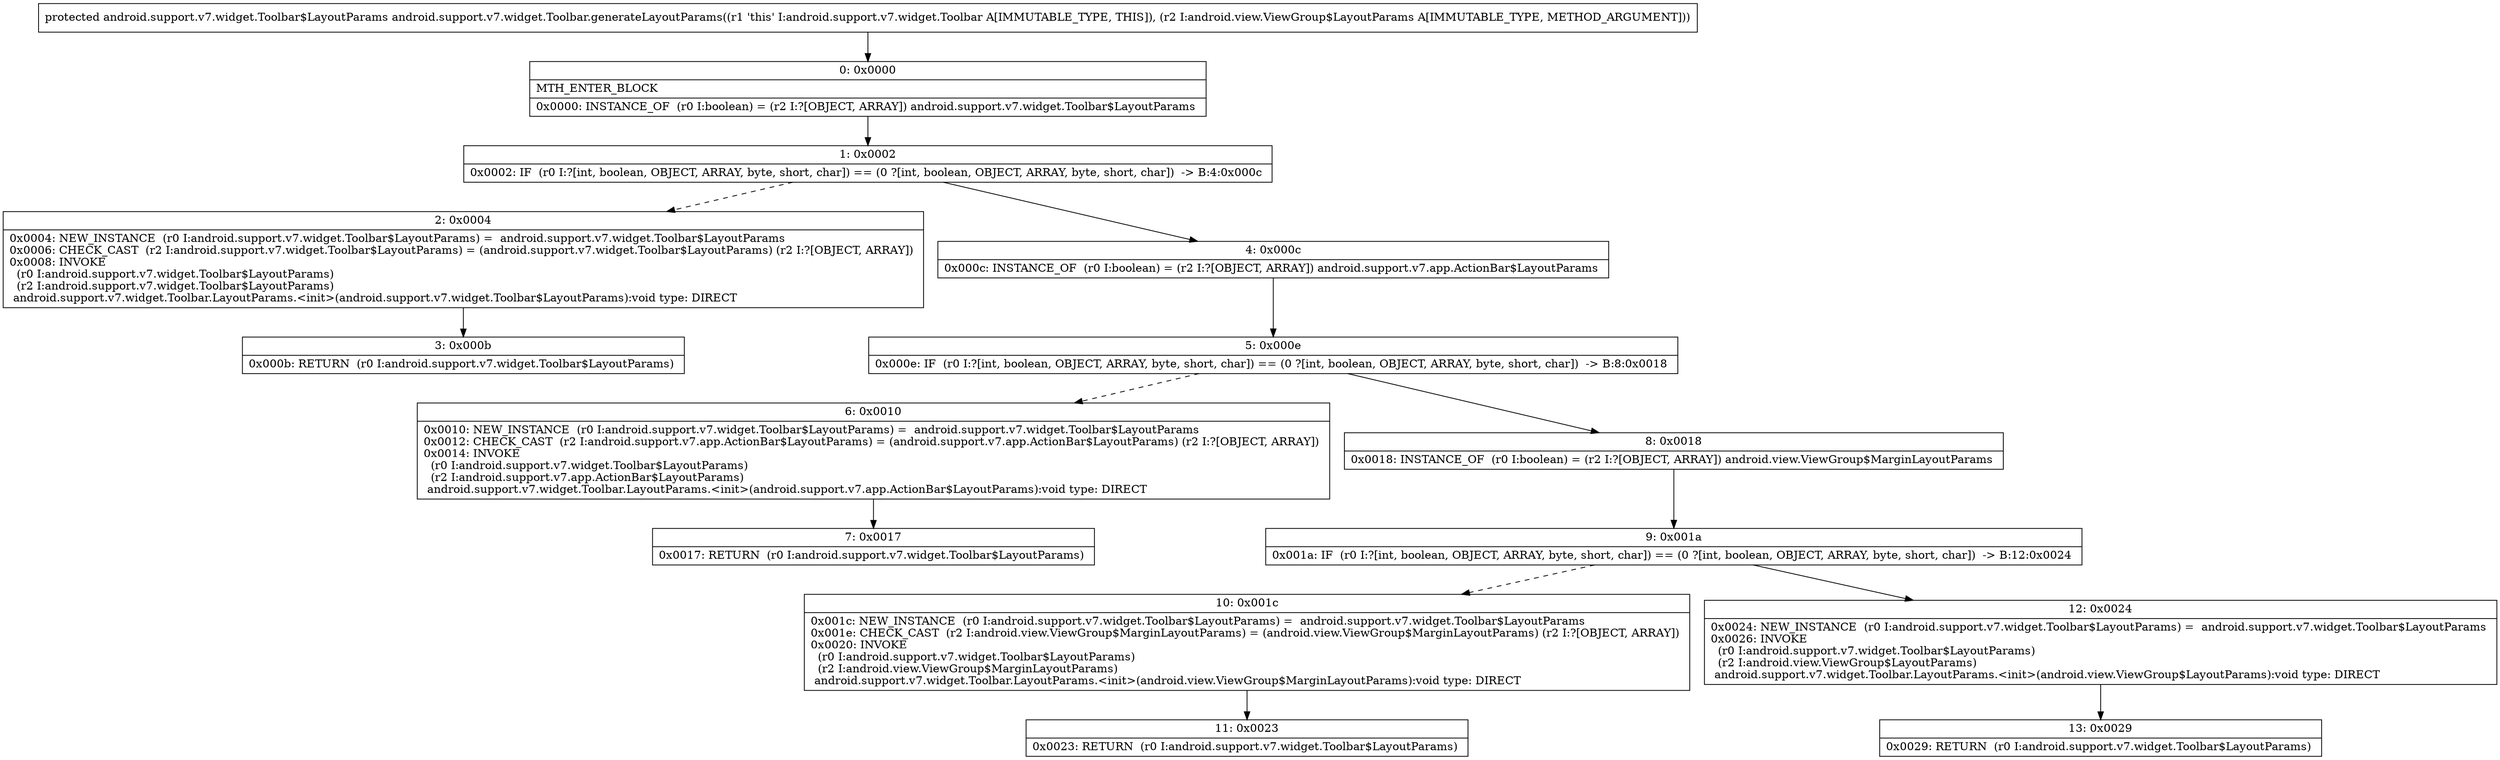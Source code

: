 digraph "CFG forandroid.support.v7.widget.Toolbar.generateLayoutParams(Landroid\/view\/ViewGroup$LayoutParams;)Landroid\/support\/v7\/widget\/Toolbar$LayoutParams;" {
Node_0 [shape=record,label="{0\:\ 0x0000|MTH_ENTER_BLOCK\l|0x0000: INSTANCE_OF  (r0 I:boolean) = (r2 I:?[OBJECT, ARRAY]) android.support.v7.widget.Toolbar$LayoutParams \l}"];
Node_1 [shape=record,label="{1\:\ 0x0002|0x0002: IF  (r0 I:?[int, boolean, OBJECT, ARRAY, byte, short, char]) == (0 ?[int, boolean, OBJECT, ARRAY, byte, short, char])  \-\> B:4:0x000c \l}"];
Node_2 [shape=record,label="{2\:\ 0x0004|0x0004: NEW_INSTANCE  (r0 I:android.support.v7.widget.Toolbar$LayoutParams) =  android.support.v7.widget.Toolbar$LayoutParams \l0x0006: CHECK_CAST  (r2 I:android.support.v7.widget.Toolbar$LayoutParams) = (android.support.v7.widget.Toolbar$LayoutParams) (r2 I:?[OBJECT, ARRAY]) \l0x0008: INVOKE  \l  (r0 I:android.support.v7.widget.Toolbar$LayoutParams)\l  (r2 I:android.support.v7.widget.Toolbar$LayoutParams)\l android.support.v7.widget.Toolbar.LayoutParams.\<init\>(android.support.v7.widget.Toolbar$LayoutParams):void type: DIRECT \l}"];
Node_3 [shape=record,label="{3\:\ 0x000b|0x000b: RETURN  (r0 I:android.support.v7.widget.Toolbar$LayoutParams) \l}"];
Node_4 [shape=record,label="{4\:\ 0x000c|0x000c: INSTANCE_OF  (r0 I:boolean) = (r2 I:?[OBJECT, ARRAY]) android.support.v7.app.ActionBar$LayoutParams \l}"];
Node_5 [shape=record,label="{5\:\ 0x000e|0x000e: IF  (r0 I:?[int, boolean, OBJECT, ARRAY, byte, short, char]) == (0 ?[int, boolean, OBJECT, ARRAY, byte, short, char])  \-\> B:8:0x0018 \l}"];
Node_6 [shape=record,label="{6\:\ 0x0010|0x0010: NEW_INSTANCE  (r0 I:android.support.v7.widget.Toolbar$LayoutParams) =  android.support.v7.widget.Toolbar$LayoutParams \l0x0012: CHECK_CAST  (r2 I:android.support.v7.app.ActionBar$LayoutParams) = (android.support.v7.app.ActionBar$LayoutParams) (r2 I:?[OBJECT, ARRAY]) \l0x0014: INVOKE  \l  (r0 I:android.support.v7.widget.Toolbar$LayoutParams)\l  (r2 I:android.support.v7.app.ActionBar$LayoutParams)\l android.support.v7.widget.Toolbar.LayoutParams.\<init\>(android.support.v7.app.ActionBar$LayoutParams):void type: DIRECT \l}"];
Node_7 [shape=record,label="{7\:\ 0x0017|0x0017: RETURN  (r0 I:android.support.v7.widget.Toolbar$LayoutParams) \l}"];
Node_8 [shape=record,label="{8\:\ 0x0018|0x0018: INSTANCE_OF  (r0 I:boolean) = (r2 I:?[OBJECT, ARRAY]) android.view.ViewGroup$MarginLayoutParams \l}"];
Node_9 [shape=record,label="{9\:\ 0x001a|0x001a: IF  (r0 I:?[int, boolean, OBJECT, ARRAY, byte, short, char]) == (0 ?[int, boolean, OBJECT, ARRAY, byte, short, char])  \-\> B:12:0x0024 \l}"];
Node_10 [shape=record,label="{10\:\ 0x001c|0x001c: NEW_INSTANCE  (r0 I:android.support.v7.widget.Toolbar$LayoutParams) =  android.support.v7.widget.Toolbar$LayoutParams \l0x001e: CHECK_CAST  (r2 I:android.view.ViewGroup$MarginLayoutParams) = (android.view.ViewGroup$MarginLayoutParams) (r2 I:?[OBJECT, ARRAY]) \l0x0020: INVOKE  \l  (r0 I:android.support.v7.widget.Toolbar$LayoutParams)\l  (r2 I:android.view.ViewGroup$MarginLayoutParams)\l android.support.v7.widget.Toolbar.LayoutParams.\<init\>(android.view.ViewGroup$MarginLayoutParams):void type: DIRECT \l}"];
Node_11 [shape=record,label="{11\:\ 0x0023|0x0023: RETURN  (r0 I:android.support.v7.widget.Toolbar$LayoutParams) \l}"];
Node_12 [shape=record,label="{12\:\ 0x0024|0x0024: NEW_INSTANCE  (r0 I:android.support.v7.widget.Toolbar$LayoutParams) =  android.support.v7.widget.Toolbar$LayoutParams \l0x0026: INVOKE  \l  (r0 I:android.support.v7.widget.Toolbar$LayoutParams)\l  (r2 I:android.view.ViewGroup$LayoutParams)\l android.support.v7.widget.Toolbar.LayoutParams.\<init\>(android.view.ViewGroup$LayoutParams):void type: DIRECT \l}"];
Node_13 [shape=record,label="{13\:\ 0x0029|0x0029: RETURN  (r0 I:android.support.v7.widget.Toolbar$LayoutParams) \l}"];
MethodNode[shape=record,label="{protected android.support.v7.widget.Toolbar$LayoutParams android.support.v7.widget.Toolbar.generateLayoutParams((r1 'this' I:android.support.v7.widget.Toolbar A[IMMUTABLE_TYPE, THIS]), (r2 I:android.view.ViewGroup$LayoutParams A[IMMUTABLE_TYPE, METHOD_ARGUMENT])) }"];
MethodNode -> Node_0;
Node_0 -> Node_1;
Node_1 -> Node_2[style=dashed];
Node_1 -> Node_4;
Node_2 -> Node_3;
Node_4 -> Node_5;
Node_5 -> Node_6[style=dashed];
Node_5 -> Node_8;
Node_6 -> Node_7;
Node_8 -> Node_9;
Node_9 -> Node_10[style=dashed];
Node_9 -> Node_12;
Node_10 -> Node_11;
Node_12 -> Node_13;
}

